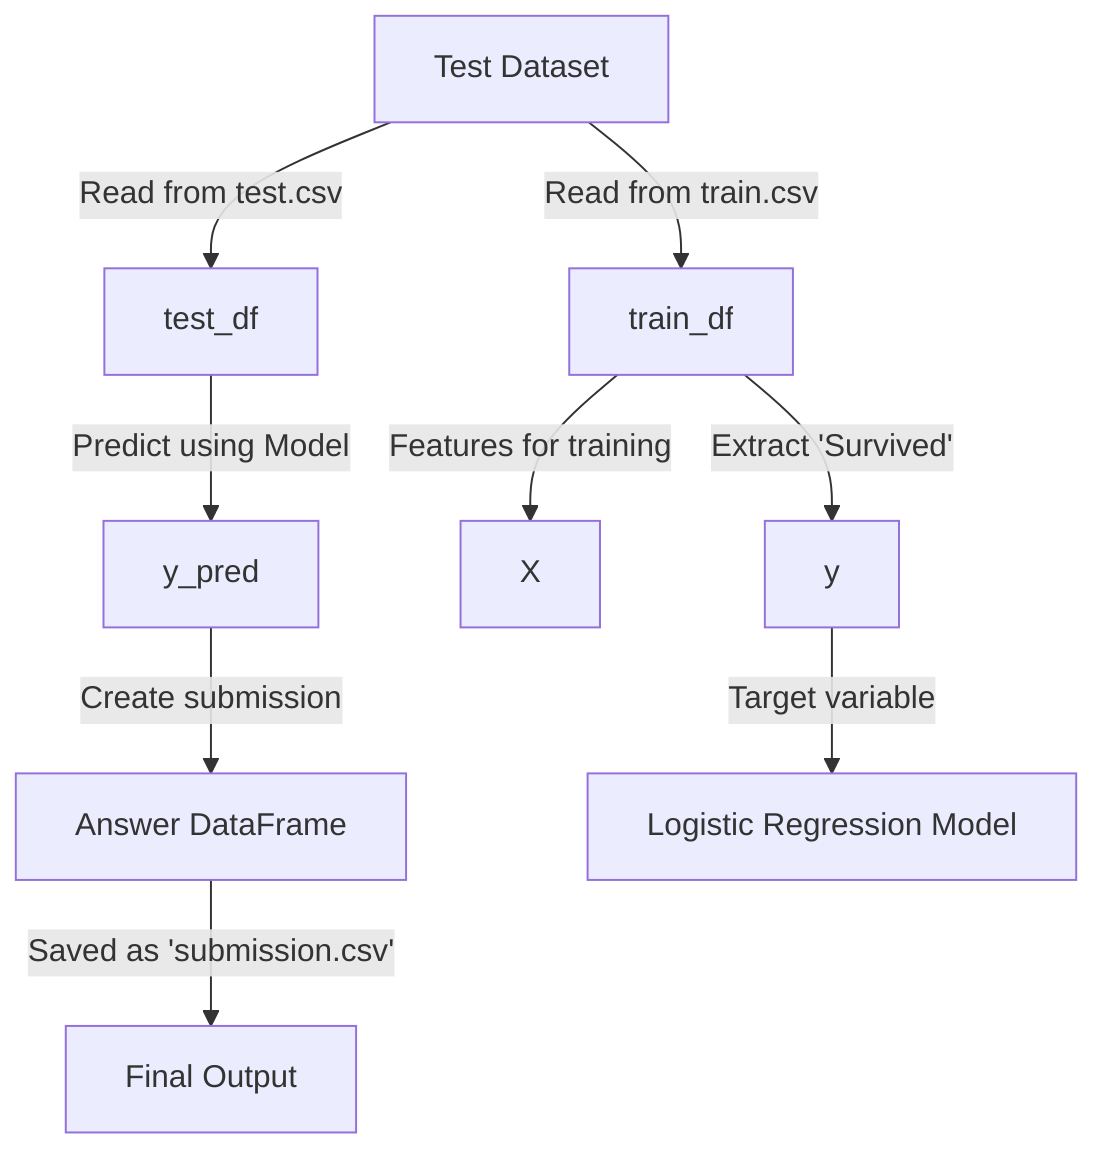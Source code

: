 graph TD;
    A["Training Dataset"] -->|"Read from train.csv"| B["train_df"];
    A["Test Dataset"] -->|"Read from test.csv"| C["test_df"];
    B -->|"Extract 'Survived'"| D["y"];
    B -->|"Features for training"| E["X"];
    C -->|"Predict using Model"| F["y_pred"];
    F -->|"Create submission"| G["answer_df"];
    G["Answer DataFrame"] -->|"Saved as 'submission.csv'"| H["Final Output"];
    D -->|"Target variable"| I["Logistic Regression Model"];